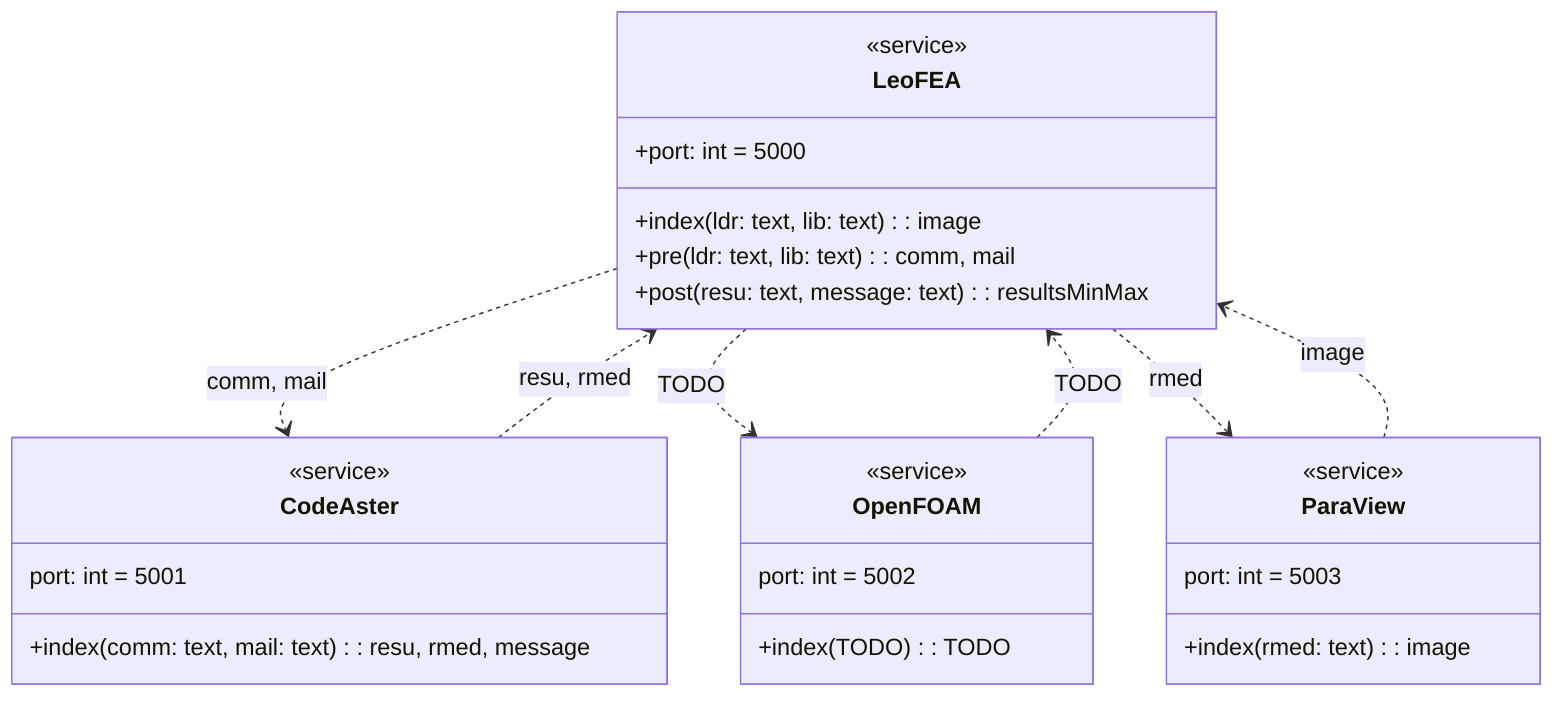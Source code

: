 classDiagram
    class LeoFEA {
        +port: int = 5000
        +index(ldr: text, lib: text): image
        +pre(ldr: text, lib: text): comm, mail
        +post(resu: text, message: text): resultsMinMax
    }
    class CodeAster {
        port: int = 5001
        +index(comm: text, mail: text): resu, rmed, message
    }
    class OpenFOAM {
        port: int = 5002
        +index(TODO): TODO
    }
    class ParaView {
        port: int = 5003
        +index(rmed: text): image
    }

    <<service>> LeoFEA
    <<service>> CodeAster
    <<service>> OpenFOAM
    <<service>> ParaView

    LeoFEA ..> CodeAster: comm, mail
    LeoFEA ..> OpenFOAM: TODO
    LeoFEA ..> ParaView: rmed

    CodeAster ..> LeoFEA: resu, rmed
    OpenFOAM ..> LeoFEA: TODO
    ParaView ..> LeoFEA: image